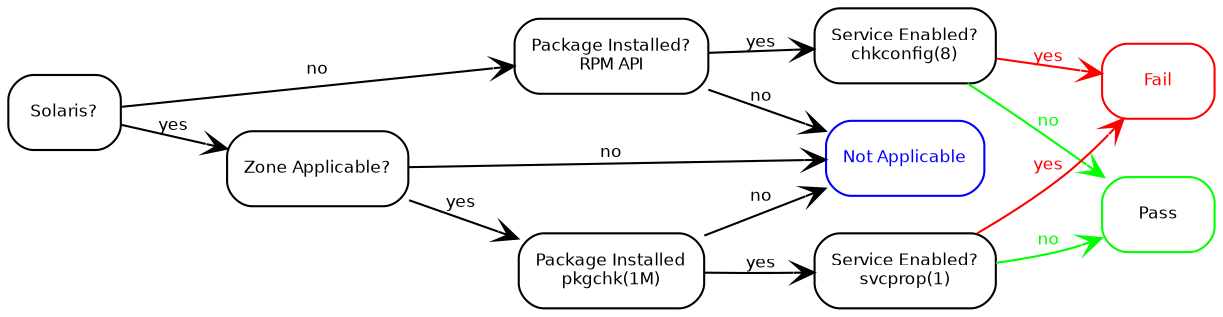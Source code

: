 digraph sm {
    labelloc = "t"     // top
    fontname = "Arial"
    fontsize = "8pt"  
    //label = "Activity Diagram - Security Module"
    rankdir="LR"

    node [
        fontname = "Bitstream Vera Sans"
        fontsize = 8
        shape = "box"
        style = "rounded"
    ]

    "Not Applicable" [ color = blue,   fontcolor = blue ]
    "Fail"           [ color = red,    fontcolor = red ]
    "Pass"           [ color = green,  fontcolor = black ]
    //"No restarter/state\nproperty" [ shape = none, fontcolor=orange ]

    edge [
        fontname = "Bitstream Vera Sans"
        fontsize = 8
        arrowhead = "ovee"
    ]

    
    "Solaris?" -> "Zone Applicable?" [label="yes"]
    "Solaris?" -> "Package Installed?\nRPM API" [label="no"]

    "Zone Applicable?" -> "Package Installed\npkgchk(1M)" [label="yes"]
    "Zone Applicable?" -> "Not Applicable" [label="no"]

    "Package Installed?\nRPM API" -> "Not Applicable" [label="no"]
    "Package Installed?\nRPM API" -> "Service Enabled?\nchkconfig(8)" [label="yes"]

    "Package Installed\npkgchk(1M)" -> "Service Enabled?\nsvcprop(1)" [label="yes"]
    "Package Installed\npkgchk(1M)" -> "Not Applicable" [label="no"]

    "Service Enabled?\nchkconfig(8)" -> "Fail" [label="yes", fontcolor = red, color = red]
    "Service Enabled?\nchkconfig(8)" -> "Pass" [label="no", fontcolor = green, color = green]

    "Service Enabled?\nsvcprop(1)" -> "Fail" [label="yes", fontcolor = red, color = red]
    "Service Enabled?\nsvcprop(1)" -> "Pass" [label="no", fontcolor = green, color = green]

    //"Service Enabled?\nsvcprop(1)" -> "Service Enabled?\nsvcs(1)" [label="No restarter/state property", fontcolor = orange]
    //"Service Enabled?\nsvcs(1)" -> "Fail" [label="yes", fontcolor=red, color=red]
    //"Service Enabled?\nsvcs(1)" -> "Pass" [label="no", fontcolor=green, color=green]
    

}
